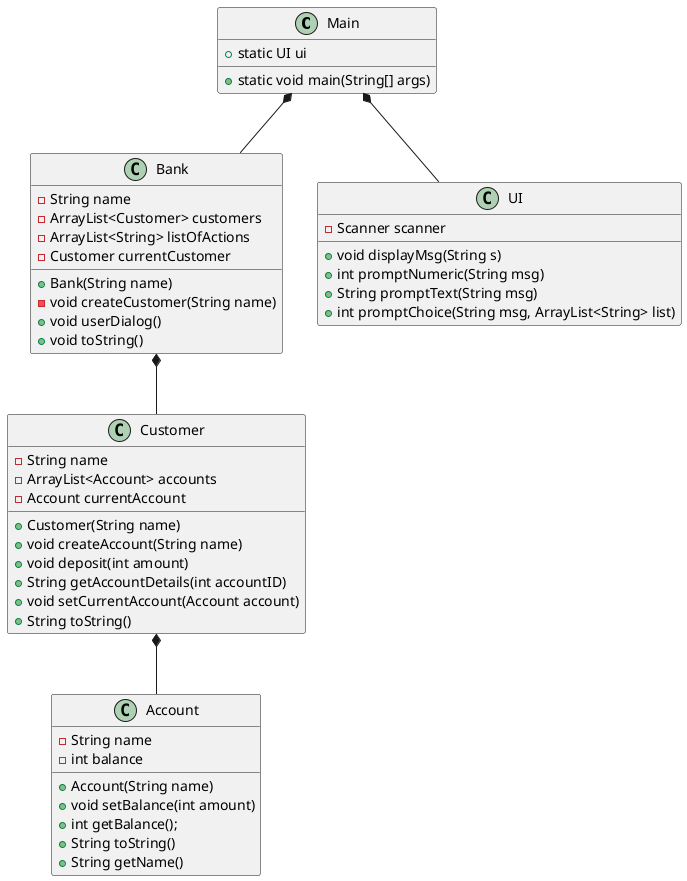 @startuml
class Main{
+ static UI ui
+ static void main(String[] args)
}


class Bank{
 - String name
 - ArrayList<Customer> customers
 - ArrayList<String> listOfActions
 - Customer currentCustomer
 + Bank(String name)
 - void createCustomer(String name)
 + void userDialog()
 + void toString()
}

class Customer{
- String name
- ArrayList<Account> accounts
- Account currentAccount
+ Customer(String name)
+ void createAccount(String name)
+ void deposit(int amount)
+ String getAccountDetails(int accountID)
+ void setCurrentAccount(Account account)
+ String toString()
}
class Account{
- String name
- int balance
+ Account(String name)
+ void setBalance(int amount)
+ int getBalance();
+ String toString()
+ String getName()
}

class UI{
- Scanner scanner
+ void displayMsg(String s)
+ int promptNumeric(String msg)
+ String promptText(String msg)
+ int promptChoice(String msg, ArrayList<String> list)

}

Main *-- UI
Main *-- Bank
Bank *-- Customer
Customer *-- Account
@enduml